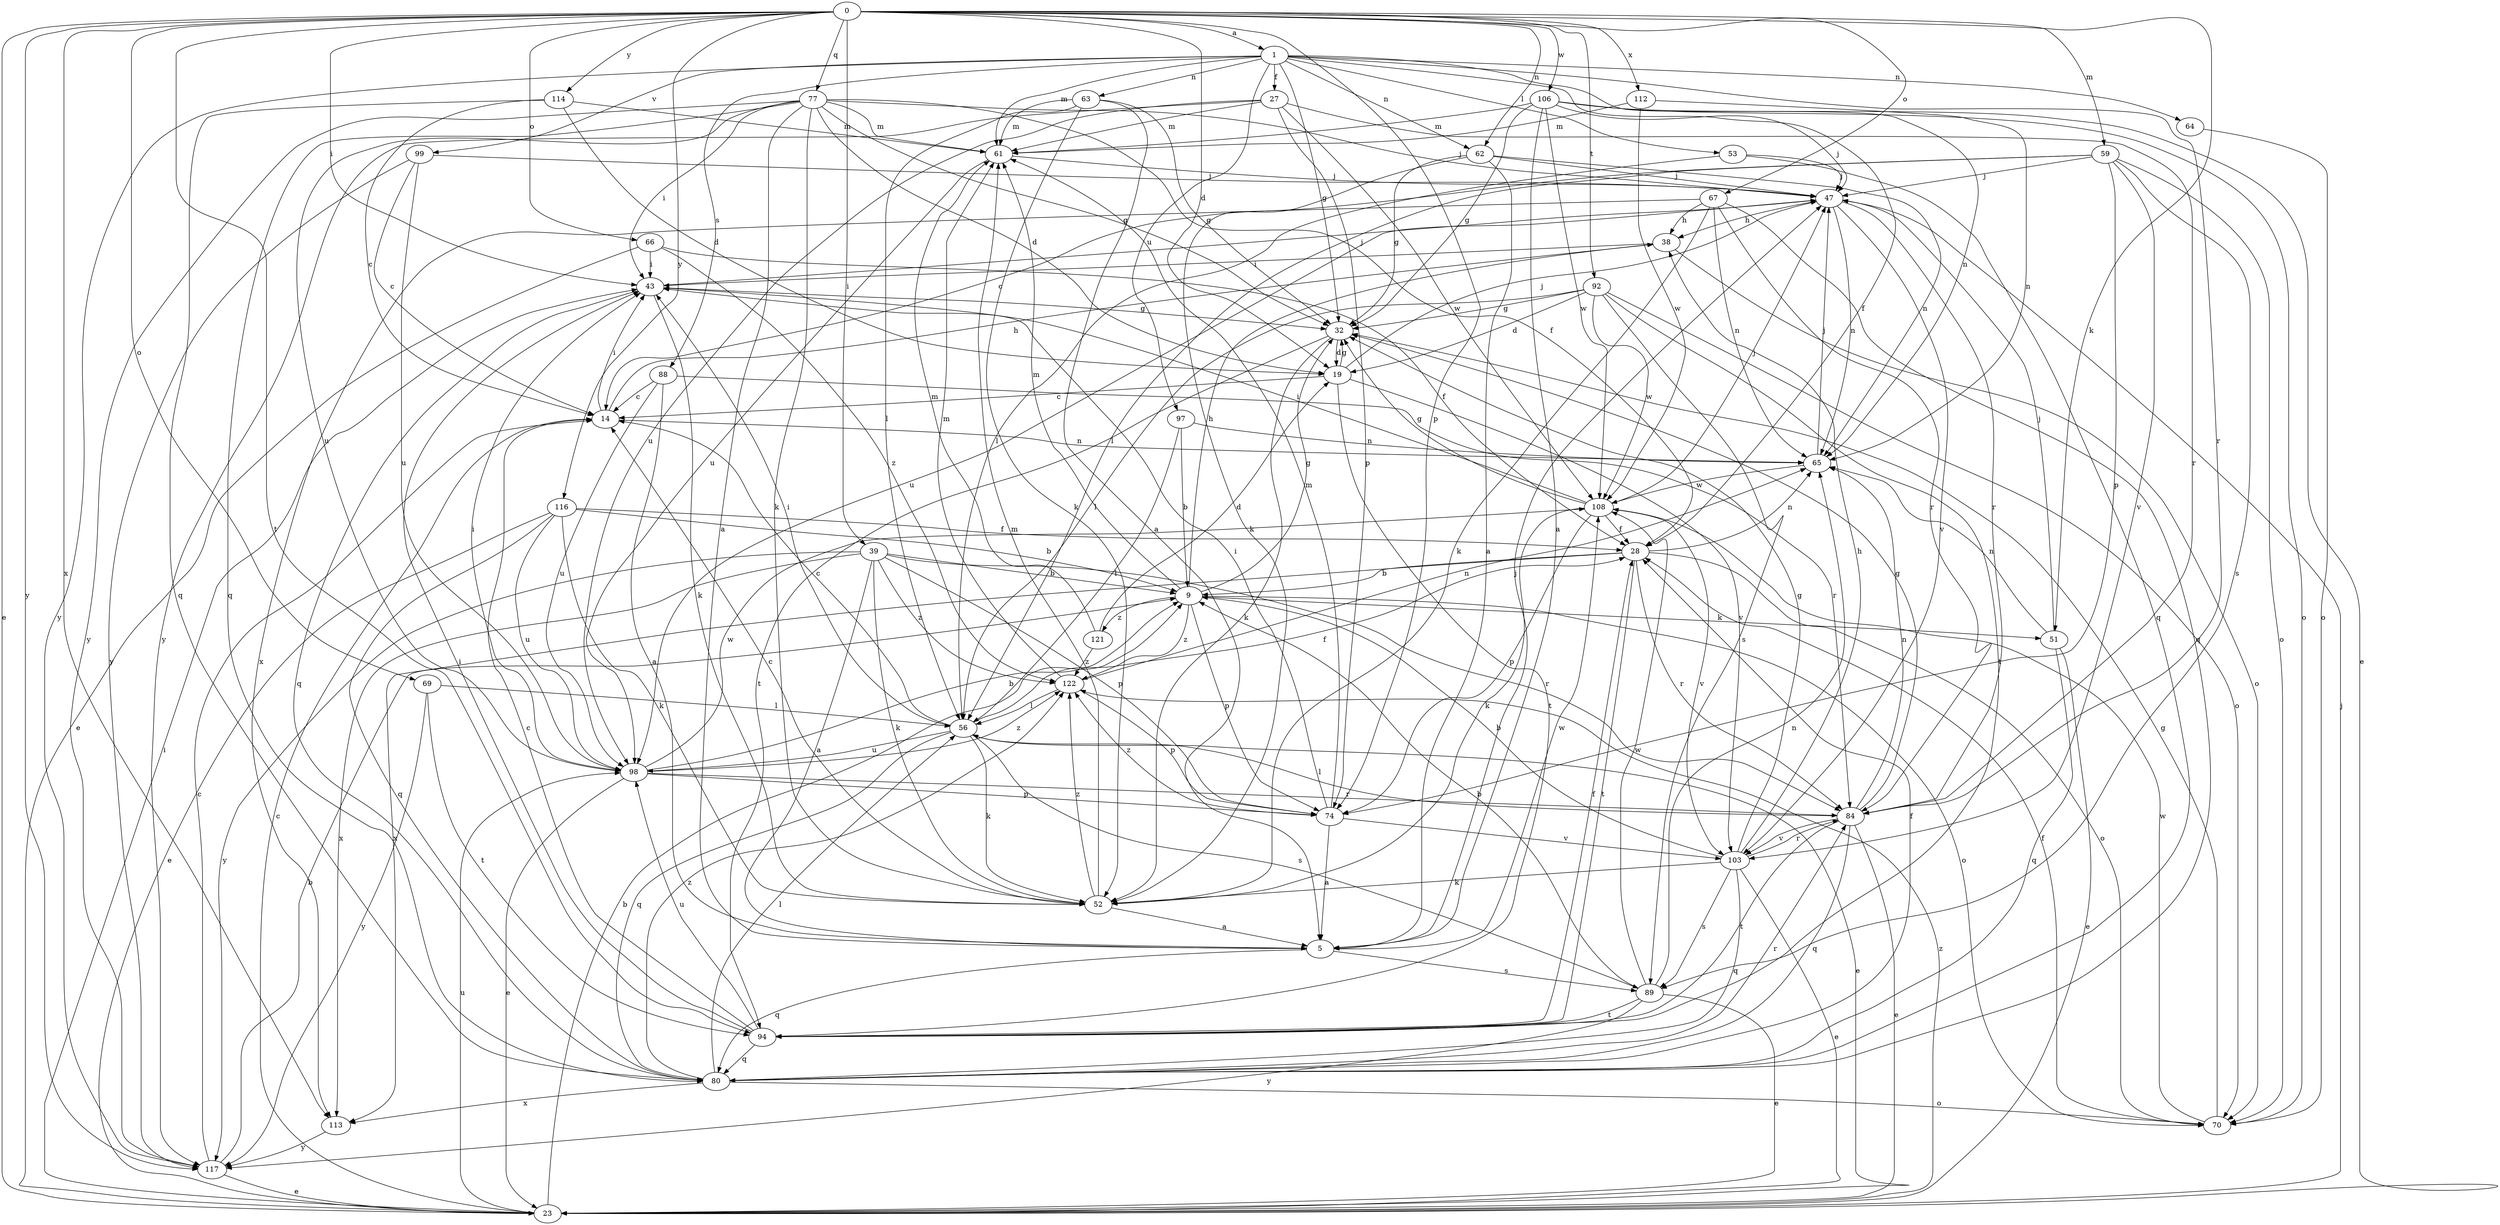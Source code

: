 strict digraph  {
0;
1;
5;
9;
14;
19;
23;
27;
28;
32;
38;
39;
43;
47;
51;
52;
53;
56;
59;
61;
62;
63;
64;
65;
66;
67;
69;
70;
74;
77;
80;
84;
88;
89;
92;
94;
97;
98;
99;
103;
106;
108;
112;
113;
114;
116;
117;
121;
122;
0 -> 1  [label=a];
0 -> 19  [label=d];
0 -> 23  [label=e];
0 -> 39  [label=i];
0 -> 43  [label=i];
0 -> 51  [label=k];
0 -> 59  [label=m];
0 -> 62  [label=n];
0 -> 66  [label=o];
0 -> 67  [label=o];
0 -> 69  [label=o];
0 -> 74  [label=p];
0 -> 77  [label=q];
0 -> 92  [label=t];
0 -> 94  [label=t];
0 -> 106  [label=w];
0 -> 112  [label=x];
0 -> 113  [label=x];
0 -> 114  [label=y];
0 -> 116  [label=y];
0 -> 117  [label=y];
1 -> 27  [label=f];
1 -> 28  [label=f];
1 -> 32  [label=g];
1 -> 53  [label=l];
1 -> 61  [label=m];
1 -> 62  [label=n];
1 -> 63  [label=n];
1 -> 64  [label=n];
1 -> 65  [label=n];
1 -> 84  [label=r];
1 -> 88  [label=s];
1 -> 97  [label=u];
1 -> 99  [label=v];
1 -> 117  [label=y];
5 -> 47  [label=j];
5 -> 80  [label=q];
5 -> 89  [label=s];
5 -> 108  [label=w];
9 -> 32  [label=g];
9 -> 38  [label=h];
9 -> 51  [label=k];
9 -> 61  [label=m];
9 -> 70  [label=o];
9 -> 74  [label=p];
9 -> 121  [label=z];
9 -> 122  [label=z];
14 -> 38  [label=h];
14 -> 43  [label=i];
14 -> 65  [label=n];
19 -> 14  [label=c];
19 -> 32  [label=g];
19 -> 47  [label=j];
19 -> 94  [label=t];
19 -> 103  [label=v];
23 -> 9  [label=b];
23 -> 14  [label=c];
23 -> 43  [label=i];
23 -> 47  [label=j];
23 -> 98  [label=u];
23 -> 122  [label=z];
27 -> 61  [label=m];
27 -> 74  [label=p];
27 -> 84  [label=r];
27 -> 98  [label=u];
27 -> 108  [label=w];
27 -> 117  [label=y];
28 -> 9  [label=b];
28 -> 65  [label=n];
28 -> 70  [label=o];
28 -> 84  [label=r];
28 -> 94  [label=t];
28 -> 113  [label=x];
32 -> 19  [label=d];
32 -> 52  [label=k];
32 -> 94  [label=t];
38 -> 43  [label=i];
38 -> 70  [label=o];
39 -> 5  [label=a];
39 -> 9  [label=b];
39 -> 52  [label=k];
39 -> 74  [label=p];
39 -> 84  [label=r];
39 -> 113  [label=x];
39 -> 117  [label=y];
39 -> 122  [label=z];
43 -> 32  [label=g];
43 -> 47  [label=j];
43 -> 52  [label=k];
43 -> 80  [label=q];
47 -> 38  [label=h];
47 -> 65  [label=n];
47 -> 84  [label=r];
47 -> 98  [label=u];
47 -> 103  [label=v];
51 -> 23  [label=e];
51 -> 47  [label=j];
51 -> 65  [label=n];
51 -> 80  [label=q];
52 -> 5  [label=a];
52 -> 14  [label=c];
52 -> 61  [label=m];
52 -> 122  [label=z];
53 -> 47  [label=j];
53 -> 56  [label=l];
53 -> 80  [label=q];
56 -> 14  [label=c];
56 -> 23  [label=e];
56 -> 28  [label=f];
56 -> 43  [label=i];
56 -> 52  [label=k];
56 -> 80  [label=q];
56 -> 89  [label=s];
56 -> 98  [label=u];
59 -> 14  [label=c];
59 -> 47  [label=j];
59 -> 56  [label=l];
59 -> 70  [label=o];
59 -> 74  [label=p];
59 -> 89  [label=s];
59 -> 103  [label=v];
61 -> 47  [label=j];
61 -> 98  [label=u];
62 -> 5  [label=a];
62 -> 32  [label=g];
62 -> 47  [label=j];
62 -> 52  [label=k];
62 -> 65  [label=n];
63 -> 5  [label=a];
63 -> 32  [label=g];
63 -> 52  [label=k];
63 -> 56  [label=l];
63 -> 61  [label=m];
64 -> 70  [label=o];
65 -> 47  [label=j];
65 -> 108  [label=w];
66 -> 23  [label=e];
66 -> 28  [label=f];
66 -> 43  [label=i];
66 -> 122  [label=z];
67 -> 38  [label=h];
67 -> 52  [label=k];
67 -> 65  [label=n];
67 -> 80  [label=q];
67 -> 84  [label=r];
67 -> 113  [label=x];
69 -> 56  [label=l];
69 -> 94  [label=t];
69 -> 117  [label=y];
70 -> 28  [label=f];
70 -> 32  [label=g];
70 -> 108  [label=w];
74 -> 5  [label=a];
74 -> 43  [label=i];
74 -> 61  [label=m];
74 -> 103  [label=v];
74 -> 122  [label=z];
77 -> 5  [label=a];
77 -> 19  [label=d];
77 -> 28  [label=f];
77 -> 32  [label=g];
77 -> 43  [label=i];
77 -> 47  [label=j];
77 -> 52  [label=k];
77 -> 61  [label=m];
77 -> 80  [label=q];
77 -> 98  [label=u];
77 -> 117  [label=y];
80 -> 28  [label=f];
80 -> 56  [label=l];
80 -> 70  [label=o];
80 -> 84  [label=r];
80 -> 113  [label=x];
80 -> 122  [label=z];
84 -> 23  [label=e];
84 -> 32  [label=g];
84 -> 56  [label=l];
84 -> 65  [label=n];
84 -> 80  [label=q];
84 -> 94  [label=t];
84 -> 103  [label=v];
88 -> 5  [label=a];
88 -> 14  [label=c];
88 -> 84  [label=r];
88 -> 98  [label=u];
89 -> 9  [label=b];
89 -> 23  [label=e];
89 -> 65  [label=n];
89 -> 94  [label=t];
89 -> 108  [label=w];
89 -> 117  [label=y];
92 -> 19  [label=d];
92 -> 32  [label=g];
92 -> 56  [label=l];
92 -> 70  [label=o];
92 -> 89  [label=s];
92 -> 94  [label=t];
92 -> 108  [label=w];
94 -> 14  [label=c];
94 -> 28  [label=f];
94 -> 43  [label=i];
94 -> 80  [label=q];
94 -> 98  [label=u];
97 -> 9  [label=b];
97 -> 56  [label=l];
97 -> 65  [label=n];
98 -> 9  [label=b];
98 -> 23  [label=e];
98 -> 43  [label=i];
98 -> 74  [label=p];
98 -> 84  [label=r];
98 -> 108  [label=w];
98 -> 122  [label=z];
99 -> 14  [label=c];
99 -> 47  [label=j];
99 -> 98  [label=u];
99 -> 117  [label=y];
103 -> 9  [label=b];
103 -> 23  [label=e];
103 -> 32  [label=g];
103 -> 38  [label=h];
103 -> 52  [label=k];
103 -> 80  [label=q];
103 -> 84  [label=r];
103 -> 89  [label=s];
106 -> 5  [label=a];
106 -> 23  [label=e];
106 -> 32  [label=g];
106 -> 47  [label=j];
106 -> 61  [label=m];
106 -> 70  [label=o];
106 -> 108  [label=w];
108 -> 28  [label=f];
108 -> 32  [label=g];
108 -> 43  [label=i];
108 -> 47  [label=j];
108 -> 52  [label=k];
108 -> 74  [label=p];
108 -> 103  [label=v];
112 -> 61  [label=m];
112 -> 65  [label=n];
112 -> 108  [label=w];
113 -> 117  [label=y];
114 -> 14  [label=c];
114 -> 19  [label=d];
114 -> 61  [label=m];
114 -> 80  [label=q];
116 -> 9  [label=b];
116 -> 23  [label=e];
116 -> 28  [label=f];
116 -> 52  [label=k];
116 -> 80  [label=q];
116 -> 98  [label=u];
117 -> 9  [label=b];
117 -> 14  [label=c];
117 -> 23  [label=e];
121 -> 19  [label=d];
121 -> 61  [label=m];
121 -> 122  [label=z];
122 -> 56  [label=l];
122 -> 61  [label=m];
122 -> 65  [label=n];
122 -> 74  [label=p];
}

